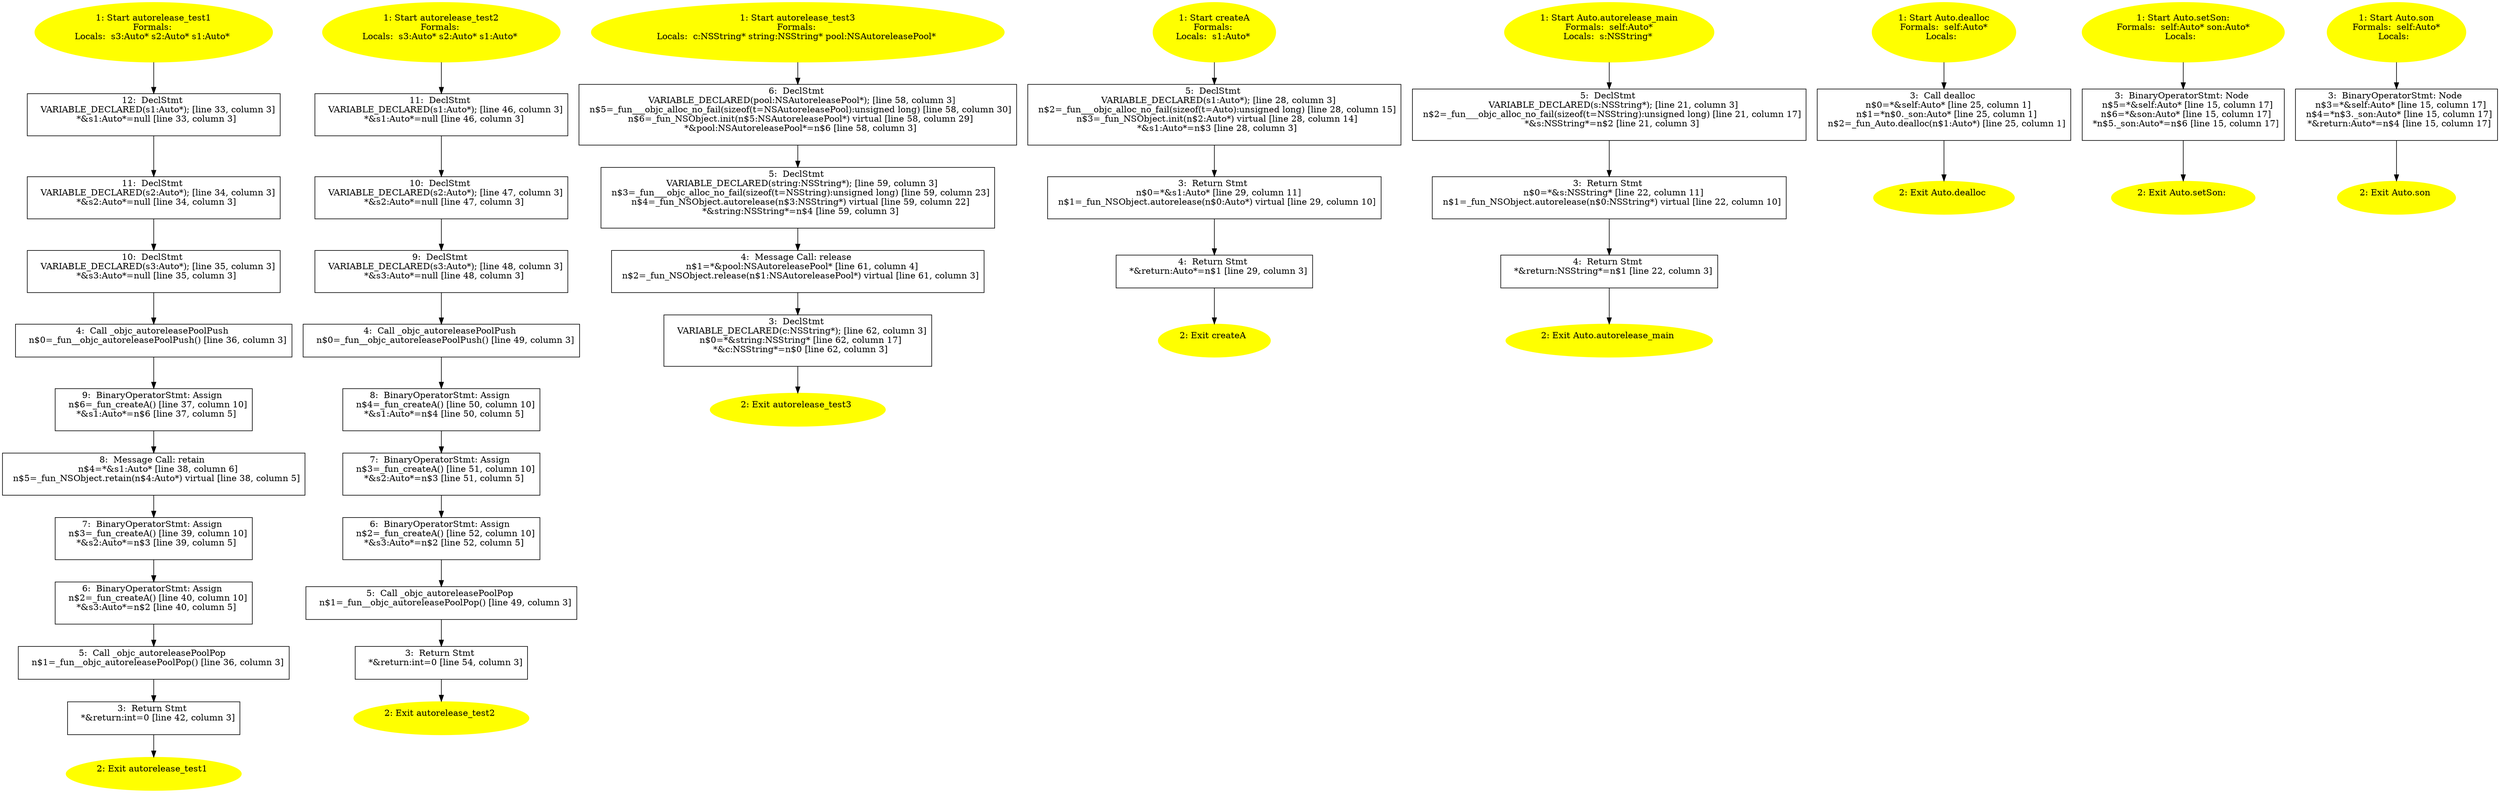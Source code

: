 /* @generated */
digraph cfg {
"autorelease_test1.8f3499e28c7129f0f6b2300d214d7864_1" [label="1: Start autorelease_test1\nFormals: \nLocals:  s3:Auto* s2:Auto* s1:Auto* \n  " color=yellow style=filled]
	

	 "autorelease_test1.8f3499e28c7129f0f6b2300d214d7864_1" -> "autorelease_test1.8f3499e28c7129f0f6b2300d214d7864_12" ;
"autorelease_test1.8f3499e28c7129f0f6b2300d214d7864_2" [label="2: Exit autorelease_test1 \n  " color=yellow style=filled]
	

"autorelease_test1.8f3499e28c7129f0f6b2300d214d7864_3" [label="3:  Return Stmt \n   *&return:int=0 [line 42, column 3]\n " shape="box"]
	

	 "autorelease_test1.8f3499e28c7129f0f6b2300d214d7864_3" -> "autorelease_test1.8f3499e28c7129f0f6b2300d214d7864_2" ;
"autorelease_test1.8f3499e28c7129f0f6b2300d214d7864_4" [label="4:  Call _objc_autoreleasePoolPush \n   n$0=_fun__objc_autoreleasePoolPush() [line 36, column 3]\n " shape="box"]
	

	 "autorelease_test1.8f3499e28c7129f0f6b2300d214d7864_4" -> "autorelease_test1.8f3499e28c7129f0f6b2300d214d7864_9" ;
"autorelease_test1.8f3499e28c7129f0f6b2300d214d7864_5" [label="5:  Call _objc_autoreleasePoolPop \n   n$1=_fun__objc_autoreleasePoolPop() [line 36, column 3]\n " shape="box"]
	

	 "autorelease_test1.8f3499e28c7129f0f6b2300d214d7864_5" -> "autorelease_test1.8f3499e28c7129f0f6b2300d214d7864_3" ;
"autorelease_test1.8f3499e28c7129f0f6b2300d214d7864_6" [label="6:  BinaryOperatorStmt: Assign \n   n$2=_fun_createA() [line 40, column 10]\n  *&s3:Auto*=n$2 [line 40, column 5]\n " shape="box"]
	

	 "autorelease_test1.8f3499e28c7129f0f6b2300d214d7864_6" -> "autorelease_test1.8f3499e28c7129f0f6b2300d214d7864_5" ;
"autorelease_test1.8f3499e28c7129f0f6b2300d214d7864_7" [label="7:  BinaryOperatorStmt: Assign \n   n$3=_fun_createA() [line 39, column 10]\n  *&s2:Auto*=n$3 [line 39, column 5]\n " shape="box"]
	

	 "autorelease_test1.8f3499e28c7129f0f6b2300d214d7864_7" -> "autorelease_test1.8f3499e28c7129f0f6b2300d214d7864_6" ;
"autorelease_test1.8f3499e28c7129f0f6b2300d214d7864_8" [label="8:  Message Call: retain \n   n$4=*&s1:Auto* [line 38, column 6]\n  n$5=_fun_NSObject.retain(n$4:Auto*) virtual [line 38, column 5]\n " shape="box"]
	

	 "autorelease_test1.8f3499e28c7129f0f6b2300d214d7864_8" -> "autorelease_test1.8f3499e28c7129f0f6b2300d214d7864_7" ;
"autorelease_test1.8f3499e28c7129f0f6b2300d214d7864_9" [label="9:  BinaryOperatorStmt: Assign \n   n$6=_fun_createA() [line 37, column 10]\n  *&s1:Auto*=n$6 [line 37, column 5]\n " shape="box"]
	

	 "autorelease_test1.8f3499e28c7129f0f6b2300d214d7864_9" -> "autorelease_test1.8f3499e28c7129f0f6b2300d214d7864_8" ;
"autorelease_test1.8f3499e28c7129f0f6b2300d214d7864_10" [label="10:  DeclStmt \n   VARIABLE_DECLARED(s3:Auto*); [line 35, column 3]\n  *&s3:Auto*=null [line 35, column 3]\n " shape="box"]
	

	 "autorelease_test1.8f3499e28c7129f0f6b2300d214d7864_10" -> "autorelease_test1.8f3499e28c7129f0f6b2300d214d7864_4" ;
"autorelease_test1.8f3499e28c7129f0f6b2300d214d7864_11" [label="11:  DeclStmt \n   VARIABLE_DECLARED(s2:Auto*); [line 34, column 3]\n  *&s2:Auto*=null [line 34, column 3]\n " shape="box"]
	

	 "autorelease_test1.8f3499e28c7129f0f6b2300d214d7864_11" -> "autorelease_test1.8f3499e28c7129f0f6b2300d214d7864_10" ;
"autorelease_test1.8f3499e28c7129f0f6b2300d214d7864_12" [label="12:  DeclStmt \n   VARIABLE_DECLARED(s1:Auto*); [line 33, column 3]\n  *&s1:Auto*=null [line 33, column 3]\n " shape="box"]
	

	 "autorelease_test1.8f3499e28c7129f0f6b2300d214d7864_12" -> "autorelease_test1.8f3499e28c7129f0f6b2300d214d7864_11" ;
"autorelease_test2.d978c6e21f1931e19bc731b4ffb90225_1" [label="1: Start autorelease_test2\nFormals: \nLocals:  s3:Auto* s2:Auto* s1:Auto* \n  " color=yellow style=filled]
	

	 "autorelease_test2.d978c6e21f1931e19bc731b4ffb90225_1" -> "autorelease_test2.d978c6e21f1931e19bc731b4ffb90225_11" ;
"autorelease_test2.d978c6e21f1931e19bc731b4ffb90225_2" [label="2: Exit autorelease_test2 \n  " color=yellow style=filled]
	

"autorelease_test2.d978c6e21f1931e19bc731b4ffb90225_3" [label="3:  Return Stmt \n   *&return:int=0 [line 54, column 3]\n " shape="box"]
	

	 "autorelease_test2.d978c6e21f1931e19bc731b4ffb90225_3" -> "autorelease_test2.d978c6e21f1931e19bc731b4ffb90225_2" ;
"autorelease_test2.d978c6e21f1931e19bc731b4ffb90225_4" [label="4:  Call _objc_autoreleasePoolPush \n   n$0=_fun__objc_autoreleasePoolPush() [line 49, column 3]\n " shape="box"]
	

	 "autorelease_test2.d978c6e21f1931e19bc731b4ffb90225_4" -> "autorelease_test2.d978c6e21f1931e19bc731b4ffb90225_8" ;
"autorelease_test2.d978c6e21f1931e19bc731b4ffb90225_5" [label="5:  Call _objc_autoreleasePoolPop \n   n$1=_fun__objc_autoreleasePoolPop() [line 49, column 3]\n " shape="box"]
	

	 "autorelease_test2.d978c6e21f1931e19bc731b4ffb90225_5" -> "autorelease_test2.d978c6e21f1931e19bc731b4ffb90225_3" ;
"autorelease_test2.d978c6e21f1931e19bc731b4ffb90225_6" [label="6:  BinaryOperatorStmt: Assign \n   n$2=_fun_createA() [line 52, column 10]\n  *&s3:Auto*=n$2 [line 52, column 5]\n " shape="box"]
	

	 "autorelease_test2.d978c6e21f1931e19bc731b4ffb90225_6" -> "autorelease_test2.d978c6e21f1931e19bc731b4ffb90225_5" ;
"autorelease_test2.d978c6e21f1931e19bc731b4ffb90225_7" [label="7:  BinaryOperatorStmt: Assign \n   n$3=_fun_createA() [line 51, column 10]\n  *&s2:Auto*=n$3 [line 51, column 5]\n " shape="box"]
	

	 "autorelease_test2.d978c6e21f1931e19bc731b4ffb90225_7" -> "autorelease_test2.d978c6e21f1931e19bc731b4ffb90225_6" ;
"autorelease_test2.d978c6e21f1931e19bc731b4ffb90225_8" [label="8:  BinaryOperatorStmt: Assign \n   n$4=_fun_createA() [line 50, column 10]\n  *&s1:Auto*=n$4 [line 50, column 5]\n " shape="box"]
	

	 "autorelease_test2.d978c6e21f1931e19bc731b4ffb90225_8" -> "autorelease_test2.d978c6e21f1931e19bc731b4ffb90225_7" ;
"autorelease_test2.d978c6e21f1931e19bc731b4ffb90225_9" [label="9:  DeclStmt \n   VARIABLE_DECLARED(s3:Auto*); [line 48, column 3]\n  *&s3:Auto*=null [line 48, column 3]\n " shape="box"]
	

	 "autorelease_test2.d978c6e21f1931e19bc731b4ffb90225_9" -> "autorelease_test2.d978c6e21f1931e19bc731b4ffb90225_4" ;
"autorelease_test2.d978c6e21f1931e19bc731b4ffb90225_10" [label="10:  DeclStmt \n   VARIABLE_DECLARED(s2:Auto*); [line 47, column 3]\n  *&s2:Auto*=null [line 47, column 3]\n " shape="box"]
	

	 "autorelease_test2.d978c6e21f1931e19bc731b4ffb90225_10" -> "autorelease_test2.d978c6e21f1931e19bc731b4ffb90225_9" ;
"autorelease_test2.d978c6e21f1931e19bc731b4ffb90225_11" [label="11:  DeclStmt \n   VARIABLE_DECLARED(s1:Auto*); [line 46, column 3]\n  *&s1:Auto*=null [line 46, column 3]\n " shape="box"]
	

	 "autorelease_test2.d978c6e21f1931e19bc731b4ffb90225_11" -> "autorelease_test2.d978c6e21f1931e19bc731b4ffb90225_10" ;
"autorelease_test3.5fa2e6ceb6075e26a47f9b8c9cdf65ba_1" [label="1: Start autorelease_test3\nFormals: \nLocals:  c:NSString* string:NSString* pool:NSAutoreleasePool* \n  " color=yellow style=filled]
	

	 "autorelease_test3.5fa2e6ceb6075e26a47f9b8c9cdf65ba_1" -> "autorelease_test3.5fa2e6ceb6075e26a47f9b8c9cdf65ba_6" ;
"autorelease_test3.5fa2e6ceb6075e26a47f9b8c9cdf65ba_2" [label="2: Exit autorelease_test3 \n  " color=yellow style=filled]
	

"autorelease_test3.5fa2e6ceb6075e26a47f9b8c9cdf65ba_3" [label="3:  DeclStmt \n   VARIABLE_DECLARED(c:NSString*); [line 62, column 3]\n  n$0=*&string:NSString* [line 62, column 17]\n  *&c:NSString*=n$0 [line 62, column 3]\n " shape="box"]
	

	 "autorelease_test3.5fa2e6ceb6075e26a47f9b8c9cdf65ba_3" -> "autorelease_test3.5fa2e6ceb6075e26a47f9b8c9cdf65ba_2" ;
"autorelease_test3.5fa2e6ceb6075e26a47f9b8c9cdf65ba_4" [label="4:  Message Call: release \n   n$1=*&pool:NSAutoreleasePool* [line 61, column 4]\n  n$2=_fun_NSObject.release(n$1:NSAutoreleasePool*) virtual [line 61, column 3]\n " shape="box"]
	

	 "autorelease_test3.5fa2e6ceb6075e26a47f9b8c9cdf65ba_4" -> "autorelease_test3.5fa2e6ceb6075e26a47f9b8c9cdf65ba_3" ;
"autorelease_test3.5fa2e6ceb6075e26a47f9b8c9cdf65ba_5" [label="5:  DeclStmt \n   VARIABLE_DECLARED(string:NSString*); [line 59, column 3]\n  n$3=_fun___objc_alloc_no_fail(sizeof(t=NSString):unsigned long) [line 59, column 23]\n  n$4=_fun_NSObject.autorelease(n$3:NSString*) virtual [line 59, column 22]\n  *&string:NSString*=n$4 [line 59, column 3]\n " shape="box"]
	

	 "autorelease_test3.5fa2e6ceb6075e26a47f9b8c9cdf65ba_5" -> "autorelease_test3.5fa2e6ceb6075e26a47f9b8c9cdf65ba_4" ;
"autorelease_test3.5fa2e6ceb6075e26a47f9b8c9cdf65ba_6" [label="6:  DeclStmt \n   VARIABLE_DECLARED(pool:NSAutoreleasePool*); [line 58, column 3]\n  n$5=_fun___objc_alloc_no_fail(sizeof(t=NSAutoreleasePool):unsigned long) [line 58, column 30]\n  n$6=_fun_NSObject.init(n$5:NSAutoreleasePool*) virtual [line 58, column 29]\n  *&pool:NSAutoreleasePool*=n$6 [line 58, column 3]\n " shape="box"]
	

	 "autorelease_test3.5fa2e6ceb6075e26a47f9b8c9cdf65ba_6" -> "autorelease_test3.5fa2e6ceb6075e26a47f9b8c9cdf65ba_5" ;
"createA.48a5d7f480131d59bba69d521715b836_1" [label="1: Start createA\nFormals: \nLocals:  s1:Auto* \n  " color=yellow style=filled]
	

	 "createA.48a5d7f480131d59bba69d521715b836_1" -> "createA.48a5d7f480131d59bba69d521715b836_5" ;
"createA.48a5d7f480131d59bba69d521715b836_2" [label="2: Exit createA \n  " color=yellow style=filled]
	

"createA.48a5d7f480131d59bba69d521715b836_3" [label="3:  Return Stmt \n   n$0=*&s1:Auto* [line 29, column 11]\n  n$1=_fun_NSObject.autorelease(n$0:Auto*) virtual [line 29, column 10]\n " shape="box"]
	

	 "createA.48a5d7f480131d59bba69d521715b836_3" -> "createA.48a5d7f480131d59bba69d521715b836_4" ;
"createA.48a5d7f480131d59bba69d521715b836_4" [label="4:  Return Stmt \n   *&return:Auto*=n$1 [line 29, column 3]\n " shape="box"]
	

	 "createA.48a5d7f480131d59bba69d521715b836_4" -> "createA.48a5d7f480131d59bba69d521715b836_2" ;
"createA.48a5d7f480131d59bba69d521715b836_5" [label="5:  DeclStmt \n   VARIABLE_DECLARED(s1:Auto*); [line 28, column 3]\n  n$2=_fun___objc_alloc_no_fail(sizeof(t=Auto):unsigned long) [line 28, column 15]\n  n$3=_fun_NSObject.init(n$2:Auto*) virtual [line 28, column 14]\n  *&s1:Auto*=n$3 [line 28, column 3]\n " shape="box"]
	

	 "createA.48a5d7f480131d59bba69d521715b836_5" -> "createA.48a5d7f480131d59bba69d521715b836_3" ;
"autorelease_main#Auto#instance.dbdd003a511fe2beb7e0a817d39f6fd8_1" [label="1: Start Auto.autorelease_main\nFormals:  self:Auto*\nLocals:  s:NSString* \n  " color=yellow style=filled]
	

	 "autorelease_main#Auto#instance.dbdd003a511fe2beb7e0a817d39f6fd8_1" -> "autorelease_main#Auto#instance.dbdd003a511fe2beb7e0a817d39f6fd8_5" ;
"autorelease_main#Auto#instance.dbdd003a511fe2beb7e0a817d39f6fd8_2" [label="2: Exit Auto.autorelease_main \n  " color=yellow style=filled]
	

"autorelease_main#Auto#instance.dbdd003a511fe2beb7e0a817d39f6fd8_3" [label="3:  Return Stmt \n   n$0=*&s:NSString* [line 22, column 11]\n  n$1=_fun_NSObject.autorelease(n$0:NSString*) virtual [line 22, column 10]\n " shape="box"]
	

	 "autorelease_main#Auto#instance.dbdd003a511fe2beb7e0a817d39f6fd8_3" -> "autorelease_main#Auto#instance.dbdd003a511fe2beb7e0a817d39f6fd8_4" ;
"autorelease_main#Auto#instance.dbdd003a511fe2beb7e0a817d39f6fd8_4" [label="4:  Return Stmt \n   *&return:NSString*=n$1 [line 22, column 3]\n " shape="box"]
	

	 "autorelease_main#Auto#instance.dbdd003a511fe2beb7e0a817d39f6fd8_4" -> "autorelease_main#Auto#instance.dbdd003a511fe2beb7e0a817d39f6fd8_2" ;
"autorelease_main#Auto#instance.dbdd003a511fe2beb7e0a817d39f6fd8_5" [label="5:  DeclStmt \n   VARIABLE_DECLARED(s:NSString*); [line 21, column 3]\n  n$2=_fun___objc_alloc_no_fail(sizeof(t=NSString):unsigned long) [line 21, column 17]\n  *&s:NSString*=n$2 [line 21, column 3]\n " shape="box"]
	

	 "autorelease_main#Auto#instance.dbdd003a511fe2beb7e0a817d39f6fd8_5" -> "autorelease_main#Auto#instance.dbdd003a511fe2beb7e0a817d39f6fd8_3" ;
"dealloc#Auto#instance.f75e3ca5aab8c1f0122d42fc04b27666_1" [label="1: Start Auto.dealloc\nFormals:  self:Auto*\nLocals:  \n  " color=yellow style=filled]
	

	 "dealloc#Auto#instance.f75e3ca5aab8c1f0122d42fc04b27666_1" -> "dealloc#Auto#instance.f75e3ca5aab8c1f0122d42fc04b27666_3" ;
"dealloc#Auto#instance.f75e3ca5aab8c1f0122d42fc04b27666_2" [label="2: Exit Auto.dealloc \n  " color=yellow style=filled]
	

"dealloc#Auto#instance.f75e3ca5aab8c1f0122d42fc04b27666_3" [label="3:  Call dealloc \n   n$0=*&self:Auto* [line 25, column 1]\n  n$1=*n$0._son:Auto* [line 25, column 1]\n  n$2=_fun_Auto.dealloc(n$1:Auto*) [line 25, column 1]\n " shape="box"]
	

	 "dealloc#Auto#instance.f75e3ca5aab8c1f0122d42fc04b27666_3" -> "dealloc#Auto#instance.f75e3ca5aab8c1f0122d42fc04b27666_2" ;
"setSon:#Auto(class Auto)#instance.b314785cc6e34d48670dac2910ec765e_1" [label="1: Start Auto.setSon:\nFormals:  self:Auto* son:Auto*\nLocals:  \n  " color=yellow style=filled]
	

	 "setSon:#Auto(class Auto)#instance.b314785cc6e34d48670dac2910ec765e_1" -> "setSon:#Auto(class Auto)#instance.b314785cc6e34d48670dac2910ec765e_3" ;
"setSon:#Auto(class Auto)#instance.b314785cc6e34d48670dac2910ec765e_2" [label="2: Exit Auto.setSon: \n  " color=yellow style=filled]
	

"setSon:#Auto(class Auto)#instance.b314785cc6e34d48670dac2910ec765e_3" [label="3:  BinaryOperatorStmt: Node \n   n$5=*&self:Auto* [line 15, column 17]\n  n$6=*&son:Auto* [line 15, column 17]\n  *n$5._son:Auto*=n$6 [line 15, column 17]\n " shape="box"]
	

	 "setSon:#Auto(class Auto)#instance.b314785cc6e34d48670dac2910ec765e_3" -> "setSon:#Auto(class Auto)#instance.b314785cc6e34d48670dac2910ec765e_2" ;
"son#Auto#instance.10d5e200f659259b61aeb33f58f3b9ab_1" [label="1: Start Auto.son\nFormals:  self:Auto*\nLocals:  \n  " color=yellow style=filled]
	

	 "son#Auto#instance.10d5e200f659259b61aeb33f58f3b9ab_1" -> "son#Auto#instance.10d5e200f659259b61aeb33f58f3b9ab_3" ;
"son#Auto#instance.10d5e200f659259b61aeb33f58f3b9ab_2" [label="2: Exit Auto.son \n  " color=yellow style=filled]
	

"son#Auto#instance.10d5e200f659259b61aeb33f58f3b9ab_3" [label="3:  BinaryOperatorStmt: Node \n   n$3=*&self:Auto* [line 15, column 17]\n  n$4=*n$3._son:Auto* [line 15, column 17]\n  *&return:Auto*=n$4 [line 15, column 17]\n " shape="box"]
	

	 "son#Auto#instance.10d5e200f659259b61aeb33f58f3b9ab_3" -> "son#Auto#instance.10d5e200f659259b61aeb33f58f3b9ab_2" ;
}
